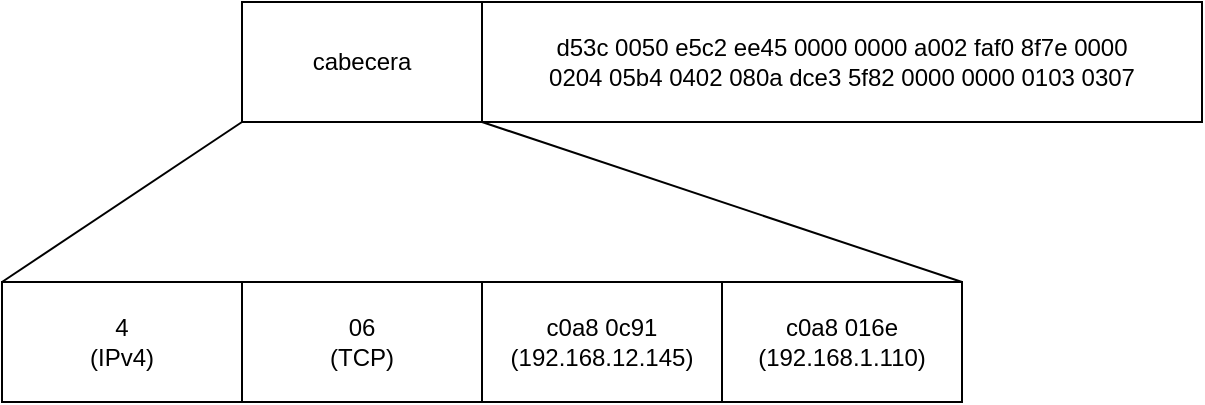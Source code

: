 <mxfile version="28.2.4">
  <diagram name="Page-1" id="MdtQHWE365CePKhpas0K">
    <mxGraphModel dx="548" dy="398" grid="1" gridSize="10" guides="1" tooltips="1" connect="1" arrows="1" fold="1" page="1" pageScale="1" pageWidth="827" pageHeight="1169" math="0" shadow="0">
      <root>
        <mxCell id="0" />
        <mxCell id="1" parent="0" />
        <mxCell id="DRfZeKq4RXIR7uO2mwEg-9" value="" style="group" vertex="1" connectable="0" parent="1">
          <mxGeometry x="114" y="485" width="600" height="200" as="geometry" />
        </mxCell>
        <mxCell id="DRfZeKq4RXIR7uO2mwEg-7" style="edgeStyle=none;curved=1;rounded=0;orthogonalLoop=1;jettySize=auto;html=1;exitX=1;exitY=1;exitDx=0;exitDy=0;fontSize=12;startSize=8;endSize=8;entryX=1;entryY=0;entryDx=0;entryDy=0;endArrow=none;endFill=0;" edge="1" parent="DRfZeKq4RXIR7uO2mwEg-9" source="qYFslLlZFKgtKI9ZPii0-1" target="DRfZeKq4RXIR7uO2mwEg-6">
          <mxGeometry relative="1" as="geometry">
            <mxPoint x="460" y="130" as="targetPoint" />
          </mxGeometry>
        </mxCell>
        <mxCell id="DRfZeKq4RXIR7uO2mwEg-8" style="edgeStyle=none;curved=1;rounded=0;orthogonalLoop=1;jettySize=auto;html=1;exitX=0;exitY=1;exitDx=0;exitDy=0;entryX=0;entryY=0;entryDx=0;entryDy=0;fontSize=12;startSize=8;endSize=8;endArrow=none;endFill=0;" edge="1" parent="DRfZeKq4RXIR7uO2mwEg-9" source="qYFslLlZFKgtKI9ZPii0-1" target="DRfZeKq4RXIR7uO2mwEg-4">
          <mxGeometry relative="1" as="geometry" />
        </mxCell>
        <mxCell id="qYFslLlZFKgtKI9ZPii0-1" value="cabecera" style="rounded=0;whiteSpace=wrap;html=1;" parent="DRfZeKq4RXIR7uO2mwEg-9" vertex="1">
          <mxGeometry x="120" width="120" height="60" as="geometry" />
        </mxCell>
        <mxCell id="DRfZeKq4RXIR7uO2mwEg-1" value="&lt;div&gt;d53c 0050 e5c2 ee45 0000 0000 a002 faf0 8f7e 0000&lt;/div&gt;&lt;div&gt;0204 05b4 0402 080a dce3 5f82 0000 0000 0103 0307&lt;/div&gt;" style="rounded=0;whiteSpace=wrap;html=1;fontColor=light-dark(#000000,#FFFF00);" vertex="1" parent="DRfZeKq4RXIR7uO2mwEg-9">
          <mxGeometry x="240" width="360" height="60" as="geometry" />
        </mxCell>
        <mxCell id="DRfZeKq4RXIR7uO2mwEg-3" value="&lt;div&gt;06&lt;/div&gt;&lt;div&gt;(TCP)&lt;/div&gt;" style="rounded=0;whiteSpace=wrap;html=1;fontColor=light-dark(#000000,#FF0000);" vertex="1" parent="DRfZeKq4RXIR7uO2mwEg-9">
          <mxGeometry x="120" y="140" width="120" height="60" as="geometry" />
        </mxCell>
        <mxCell id="DRfZeKq4RXIR7uO2mwEg-4" value="&lt;div&gt;4&lt;/div&gt;&lt;div&gt;(IPv4)&lt;/div&gt;" style="rounded=0;whiteSpace=wrap;html=1;fontColor=light-dark(#000000,#00FF00);" vertex="1" parent="DRfZeKq4RXIR7uO2mwEg-9">
          <mxGeometry y="140" width="120" height="60" as="geometry" />
        </mxCell>
        <mxCell id="DRfZeKq4RXIR7uO2mwEg-5" value="&lt;div&gt;c0a8 0c91&lt;/div&gt;&lt;div&gt;(192.168.12.145)&lt;/div&gt;" style="rounded=0;whiteSpace=wrap;html=1;fontColor=light-dark(#000000,#00FFFF);" vertex="1" parent="DRfZeKq4RXIR7uO2mwEg-9">
          <mxGeometry x="240" y="140" width="120" height="60" as="geometry" />
        </mxCell>
        <mxCell id="DRfZeKq4RXIR7uO2mwEg-6" value="&lt;div&gt;c0a8 016e&lt;/div&gt;&lt;div&gt;(192.168.1.110)&lt;/div&gt;" style="rounded=0;whiteSpace=wrap;html=1;fontColor=light-dark(#000000,#FF00FF);" vertex="1" parent="DRfZeKq4RXIR7uO2mwEg-9">
          <mxGeometry x="360" y="140" width="120" height="60" as="geometry" />
        </mxCell>
      </root>
    </mxGraphModel>
  </diagram>
</mxfile>
